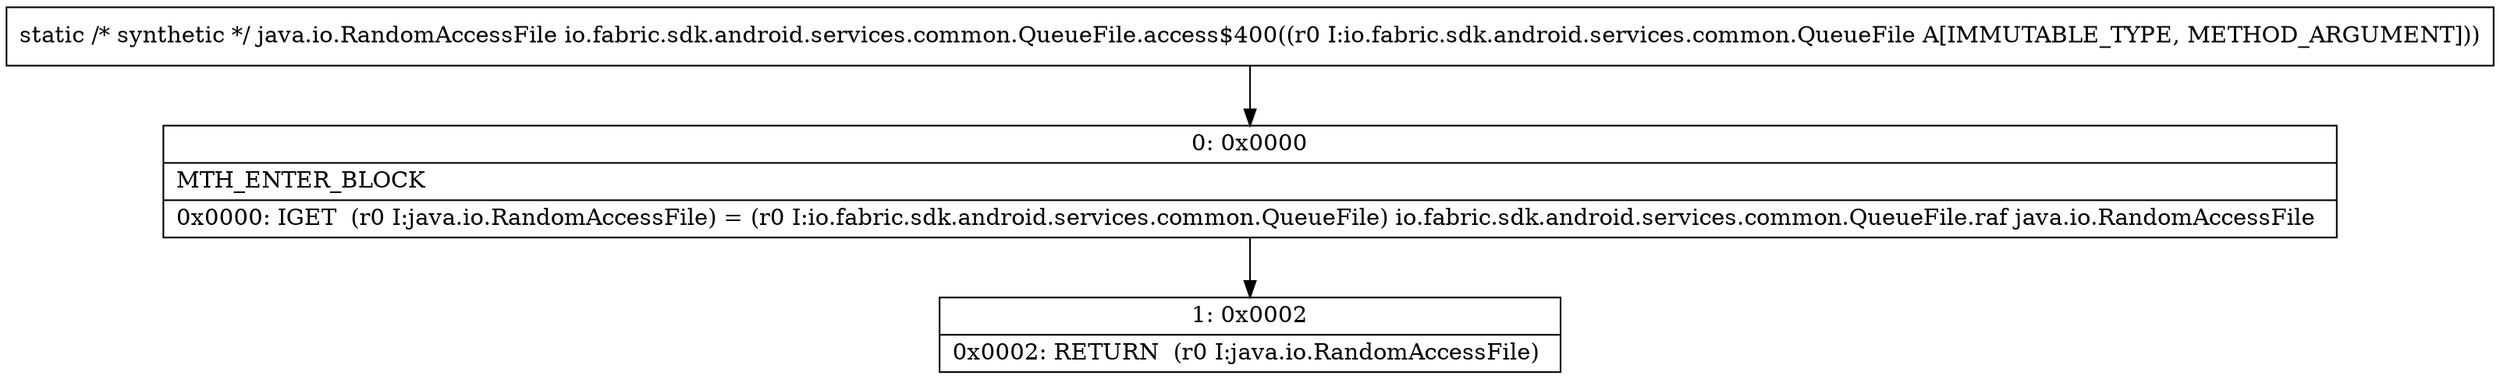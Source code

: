 digraph "CFG forio.fabric.sdk.android.services.common.QueueFile.access$400(Lio\/fabric\/sdk\/android\/services\/common\/QueueFile;)Ljava\/io\/RandomAccessFile;" {
Node_0 [shape=record,label="{0\:\ 0x0000|MTH_ENTER_BLOCK\l|0x0000: IGET  (r0 I:java.io.RandomAccessFile) = (r0 I:io.fabric.sdk.android.services.common.QueueFile) io.fabric.sdk.android.services.common.QueueFile.raf java.io.RandomAccessFile \l}"];
Node_1 [shape=record,label="{1\:\ 0x0002|0x0002: RETURN  (r0 I:java.io.RandomAccessFile) \l}"];
MethodNode[shape=record,label="{static \/* synthetic *\/ java.io.RandomAccessFile io.fabric.sdk.android.services.common.QueueFile.access$400((r0 I:io.fabric.sdk.android.services.common.QueueFile A[IMMUTABLE_TYPE, METHOD_ARGUMENT])) }"];
MethodNode -> Node_0;
Node_0 -> Node_1;
}

